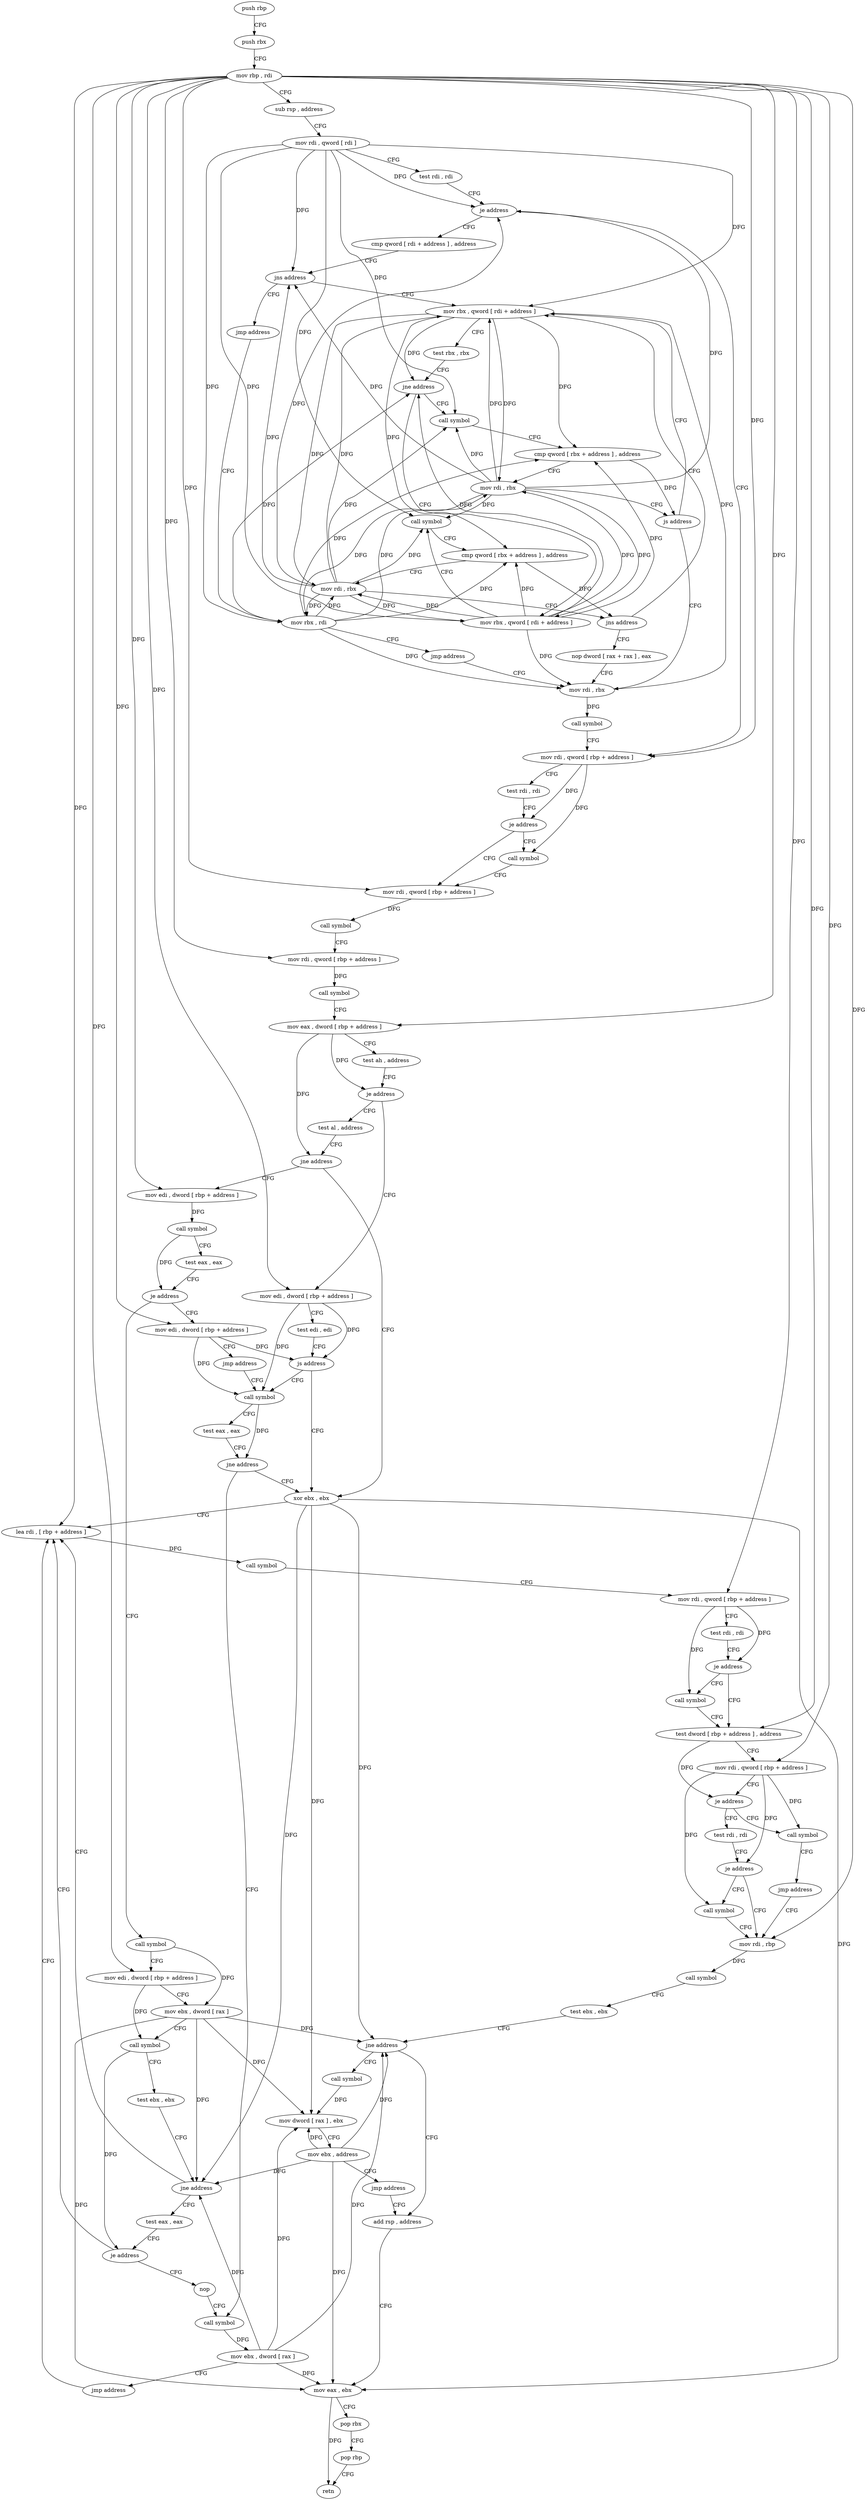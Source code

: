 digraph "func" {
"4276688" [label = "push rbp" ]
"4276689" [label = "push rbx" ]
"4276690" [label = "mov rbp , rdi" ]
"4276693" [label = "sub rsp , address" ]
"4276697" [label = "mov rdi , qword [ rdi ]" ]
"4276700" [label = "test rdi , rdi" ]
"4276703" [label = "je address" ]
"4276776" [label = "mov rdi , qword [ rbp + address ]" ]
"4276705" [label = "cmp qword [ rdi + address ] , address" ]
"4276780" [label = "test rdi , rdi" ]
"4276783" [label = "je address" ]
"4276790" [label = "mov rdi , qword [ rbp + address ]" ]
"4276785" [label = "call symbol" ]
"4276710" [label = "jns address" ]
"4276735" [label = "mov rbx , qword [ rdi + address ]" ]
"4276712" [label = "jmp address" ]
"4276794" [label = "call symbol" ]
"4276799" [label = "mov rdi , qword [ rbp + address ]" ]
"4276803" [label = "call symbol" ]
"4276808" [label = "mov eax , dword [ rbp + address ]" ]
"4276811" [label = "test ah , address" ]
"4276814" [label = "je address" ]
"4276904" [label = "test al , address" ]
"4276816" [label = "mov edi , dword [ rbp + address ]" ]
"4276739" [label = "test rbx , rbx" ]
"4276742" [label = "jne address" ]
"4276720" [label = "call symbol" ]
"4276744" [label = "mov rbx , qword [ rdi + address ]" ]
"4276967" [label = "mov rbx , rdi" ]
"4276906" [label = "jne address" ]
"4276832" [label = "xor ebx , ebx" ]
"4276908" [label = "mov edi , dword [ rbp + address ]" ]
"4276819" [label = "test edi , edi" ]
"4276821" [label = "js address" ]
"4276823" [label = "call symbol" ]
"4276725" [label = "cmp qword [ rbx + address ] , address" ]
"4276730" [label = "mov rdi , rbx" ]
"4276733" [label = "js address" ]
"4276768" [label = "mov rdi , rbx" ]
"4276748" [label = "call symbol" ]
"4276753" [label = "cmp qword [ rbx + address ] , address" ]
"4276758" [label = "mov rdi , rbx" ]
"4276761" [label = "jns address" ]
"4276763" [label = "nop dword [ rax + rax ] , eax" ]
"4276970" [label = "jmp address" ]
"4276834" [label = "lea rdi , [ rbp + address ]" ]
"4276911" [label = "call symbol" ]
"4276916" [label = "test eax , eax" ]
"4276918" [label = "je address" ]
"4276975" [label = "mov edi , dword [ rbp + address ]" ]
"4276920" [label = "call symbol" ]
"4276828" [label = "test eax , eax" ]
"4276830" [label = "jne address" ]
"4276944" [label = "call symbol" ]
"4276771" [label = "call symbol" ]
"4276857" [label = "test dword [ rbp + address ] , address" ]
"4276864" [label = "mov rdi , qword [ rbp + address ]" ]
"4276868" [label = "je address" ]
"4276960" [label = "call symbol" ]
"4276870" [label = "test rdi , rdi" ]
"4276852" [label = "call symbol" ]
"4276978" [label = "jmp address" ]
"4276925" [label = "mov edi , dword [ rbp + address ]" ]
"4276928" [label = "mov ebx , dword [ rax ]" ]
"4276930" [label = "call symbol" ]
"4276935" [label = "test ebx , ebx" ]
"4276937" [label = "jne address" ]
"4276939" [label = "test eax , eax" ]
"4276949" [label = "mov ebx , dword [ rax ]" ]
"4276951" [label = "jmp address" ]
"4276965" [label = "jmp address" ]
"4276880" [label = "mov rdi , rbp" ]
"4276873" [label = "je address" ]
"4276875" [label = "call symbol" ]
"4276838" [label = "call symbol" ]
"4276843" [label = "mov rdi , qword [ rbp + address ]" ]
"4276847" [label = "test rdi , rdi" ]
"4276850" [label = "je address" ]
"4276941" [label = "je address" ]
"4276943" [label = "nop" ]
"4276883" [label = "call symbol" ]
"4276888" [label = "test ebx , ebx" ]
"4276890" [label = "jne address" ]
"4276983" [label = "call symbol" ]
"4276892" [label = "add rsp , address" ]
"4276988" [label = "mov dword [ rax ] , ebx" ]
"4276990" [label = "mov ebx , address" ]
"4276995" [label = "jmp address" ]
"4276896" [label = "mov eax , ebx" ]
"4276898" [label = "pop rbx" ]
"4276899" [label = "pop rbp" ]
"4276900" [label = "retn" ]
"4276688" -> "4276689" [ label = "CFG" ]
"4276689" -> "4276690" [ label = "CFG" ]
"4276690" -> "4276693" [ label = "CFG" ]
"4276690" -> "4276776" [ label = "DFG" ]
"4276690" -> "4276790" [ label = "DFG" ]
"4276690" -> "4276799" [ label = "DFG" ]
"4276690" -> "4276808" [ label = "DFG" ]
"4276690" -> "4276816" [ label = "DFG" ]
"4276690" -> "4276908" [ label = "DFG" ]
"4276690" -> "4276834" [ label = "DFG" ]
"4276690" -> "4276843" [ label = "DFG" ]
"4276690" -> "4276975" [ label = "DFG" ]
"4276690" -> "4276925" [ label = "DFG" ]
"4276690" -> "4276857" [ label = "DFG" ]
"4276690" -> "4276864" [ label = "DFG" ]
"4276690" -> "4276880" [ label = "DFG" ]
"4276693" -> "4276697" [ label = "CFG" ]
"4276697" -> "4276700" [ label = "CFG" ]
"4276697" -> "4276703" [ label = "DFG" ]
"4276697" -> "4276710" [ label = "DFG" ]
"4276697" -> "4276735" [ label = "DFG" ]
"4276697" -> "4276720" [ label = "DFG" ]
"4276697" -> "4276744" [ label = "DFG" ]
"4276697" -> "4276748" [ label = "DFG" ]
"4276697" -> "4276967" [ label = "DFG" ]
"4276700" -> "4276703" [ label = "CFG" ]
"4276703" -> "4276776" [ label = "CFG" ]
"4276703" -> "4276705" [ label = "CFG" ]
"4276776" -> "4276780" [ label = "CFG" ]
"4276776" -> "4276783" [ label = "DFG" ]
"4276776" -> "4276785" [ label = "DFG" ]
"4276705" -> "4276710" [ label = "CFG" ]
"4276780" -> "4276783" [ label = "CFG" ]
"4276783" -> "4276790" [ label = "CFG" ]
"4276783" -> "4276785" [ label = "CFG" ]
"4276790" -> "4276794" [ label = "DFG" ]
"4276785" -> "4276790" [ label = "CFG" ]
"4276710" -> "4276735" [ label = "CFG" ]
"4276710" -> "4276712" [ label = "CFG" ]
"4276735" -> "4276739" [ label = "CFG" ]
"4276735" -> "4276742" [ label = "DFG" ]
"4276735" -> "4276725" [ label = "DFG" ]
"4276735" -> "4276730" [ label = "DFG" ]
"4276735" -> "4276753" [ label = "DFG" ]
"4276735" -> "4276758" [ label = "DFG" ]
"4276735" -> "4276768" [ label = "DFG" ]
"4276712" -> "4276967" [ label = "CFG" ]
"4276794" -> "4276799" [ label = "CFG" ]
"4276799" -> "4276803" [ label = "DFG" ]
"4276803" -> "4276808" [ label = "CFG" ]
"4276808" -> "4276811" [ label = "CFG" ]
"4276808" -> "4276814" [ label = "DFG" ]
"4276808" -> "4276906" [ label = "DFG" ]
"4276811" -> "4276814" [ label = "CFG" ]
"4276814" -> "4276904" [ label = "CFG" ]
"4276814" -> "4276816" [ label = "CFG" ]
"4276904" -> "4276906" [ label = "CFG" ]
"4276816" -> "4276819" [ label = "CFG" ]
"4276816" -> "4276821" [ label = "DFG" ]
"4276816" -> "4276823" [ label = "DFG" ]
"4276739" -> "4276742" [ label = "CFG" ]
"4276742" -> "4276720" [ label = "CFG" ]
"4276742" -> "4276744" [ label = "CFG" ]
"4276720" -> "4276725" [ label = "CFG" ]
"4276744" -> "4276748" [ label = "CFG" ]
"4276744" -> "4276742" [ label = "DFG" ]
"4276744" -> "4276725" [ label = "DFG" ]
"4276744" -> "4276730" [ label = "DFG" ]
"4276744" -> "4276753" [ label = "DFG" ]
"4276744" -> "4276758" [ label = "DFG" ]
"4276744" -> "4276768" [ label = "DFG" ]
"4276967" -> "4276970" [ label = "CFG" ]
"4276967" -> "4276742" [ label = "DFG" ]
"4276967" -> "4276725" [ label = "DFG" ]
"4276967" -> "4276730" [ label = "DFG" ]
"4276967" -> "4276753" [ label = "DFG" ]
"4276967" -> "4276758" [ label = "DFG" ]
"4276967" -> "4276768" [ label = "DFG" ]
"4276906" -> "4276832" [ label = "CFG" ]
"4276906" -> "4276908" [ label = "CFG" ]
"4276832" -> "4276834" [ label = "CFG" ]
"4276832" -> "4276937" [ label = "DFG" ]
"4276832" -> "4276890" [ label = "DFG" ]
"4276832" -> "4276988" [ label = "DFG" ]
"4276832" -> "4276896" [ label = "DFG" ]
"4276908" -> "4276911" [ label = "DFG" ]
"4276819" -> "4276821" [ label = "CFG" ]
"4276821" -> "4276832" [ label = "CFG" ]
"4276821" -> "4276823" [ label = "CFG" ]
"4276823" -> "4276828" [ label = "CFG" ]
"4276823" -> "4276830" [ label = "DFG" ]
"4276725" -> "4276730" [ label = "CFG" ]
"4276725" -> "4276733" [ label = "DFG" ]
"4276730" -> "4276733" [ label = "CFG" ]
"4276730" -> "4276703" [ label = "DFG" ]
"4276730" -> "4276710" [ label = "DFG" ]
"4276730" -> "4276735" [ label = "DFG" ]
"4276730" -> "4276720" [ label = "DFG" ]
"4276730" -> "4276744" [ label = "DFG" ]
"4276730" -> "4276748" [ label = "DFG" ]
"4276730" -> "4276967" [ label = "DFG" ]
"4276733" -> "4276768" [ label = "CFG" ]
"4276733" -> "4276735" [ label = "CFG" ]
"4276768" -> "4276771" [ label = "DFG" ]
"4276748" -> "4276753" [ label = "CFG" ]
"4276753" -> "4276758" [ label = "CFG" ]
"4276753" -> "4276761" [ label = "DFG" ]
"4276758" -> "4276761" [ label = "CFG" ]
"4276758" -> "4276703" [ label = "DFG" ]
"4276758" -> "4276710" [ label = "DFG" ]
"4276758" -> "4276735" [ label = "DFG" ]
"4276758" -> "4276720" [ label = "DFG" ]
"4276758" -> "4276744" [ label = "DFG" ]
"4276758" -> "4276748" [ label = "DFG" ]
"4276758" -> "4276967" [ label = "DFG" ]
"4276761" -> "4276735" [ label = "CFG" ]
"4276761" -> "4276763" [ label = "CFG" ]
"4276763" -> "4276768" [ label = "CFG" ]
"4276970" -> "4276768" [ label = "CFG" ]
"4276834" -> "4276838" [ label = "DFG" ]
"4276911" -> "4276916" [ label = "CFG" ]
"4276911" -> "4276918" [ label = "DFG" ]
"4276916" -> "4276918" [ label = "CFG" ]
"4276918" -> "4276975" [ label = "CFG" ]
"4276918" -> "4276920" [ label = "CFG" ]
"4276975" -> "4276978" [ label = "CFG" ]
"4276975" -> "4276821" [ label = "DFG" ]
"4276975" -> "4276823" [ label = "DFG" ]
"4276920" -> "4276925" [ label = "CFG" ]
"4276920" -> "4276928" [ label = "DFG" ]
"4276828" -> "4276830" [ label = "CFG" ]
"4276830" -> "4276944" [ label = "CFG" ]
"4276830" -> "4276832" [ label = "CFG" ]
"4276944" -> "4276949" [ label = "DFG" ]
"4276771" -> "4276776" [ label = "CFG" ]
"4276857" -> "4276864" [ label = "CFG" ]
"4276857" -> "4276868" [ label = "DFG" ]
"4276864" -> "4276868" [ label = "CFG" ]
"4276864" -> "4276960" [ label = "DFG" ]
"4276864" -> "4276873" [ label = "DFG" ]
"4276864" -> "4276875" [ label = "DFG" ]
"4276868" -> "4276960" [ label = "CFG" ]
"4276868" -> "4276870" [ label = "CFG" ]
"4276960" -> "4276965" [ label = "CFG" ]
"4276870" -> "4276873" [ label = "CFG" ]
"4276852" -> "4276857" [ label = "CFG" ]
"4276978" -> "4276823" [ label = "CFG" ]
"4276925" -> "4276928" [ label = "CFG" ]
"4276925" -> "4276930" [ label = "DFG" ]
"4276928" -> "4276930" [ label = "CFG" ]
"4276928" -> "4276937" [ label = "DFG" ]
"4276928" -> "4276890" [ label = "DFG" ]
"4276928" -> "4276988" [ label = "DFG" ]
"4276928" -> "4276896" [ label = "DFG" ]
"4276930" -> "4276935" [ label = "CFG" ]
"4276930" -> "4276941" [ label = "DFG" ]
"4276935" -> "4276937" [ label = "CFG" ]
"4276937" -> "4276834" [ label = "CFG" ]
"4276937" -> "4276939" [ label = "CFG" ]
"4276939" -> "4276941" [ label = "CFG" ]
"4276949" -> "4276951" [ label = "CFG" ]
"4276949" -> "4276937" [ label = "DFG" ]
"4276949" -> "4276890" [ label = "DFG" ]
"4276949" -> "4276988" [ label = "DFG" ]
"4276949" -> "4276896" [ label = "DFG" ]
"4276951" -> "4276834" [ label = "CFG" ]
"4276965" -> "4276880" [ label = "CFG" ]
"4276880" -> "4276883" [ label = "DFG" ]
"4276873" -> "4276880" [ label = "CFG" ]
"4276873" -> "4276875" [ label = "CFG" ]
"4276875" -> "4276880" [ label = "CFG" ]
"4276838" -> "4276843" [ label = "CFG" ]
"4276843" -> "4276847" [ label = "CFG" ]
"4276843" -> "4276850" [ label = "DFG" ]
"4276843" -> "4276852" [ label = "DFG" ]
"4276847" -> "4276850" [ label = "CFG" ]
"4276850" -> "4276857" [ label = "CFG" ]
"4276850" -> "4276852" [ label = "CFG" ]
"4276941" -> "4276834" [ label = "CFG" ]
"4276941" -> "4276943" [ label = "CFG" ]
"4276943" -> "4276944" [ label = "CFG" ]
"4276883" -> "4276888" [ label = "CFG" ]
"4276888" -> "4276890" [ label = "CFG" ]
"4276890" -> "4276983" [ label = "CFG" ]
"4276890" -> "4276892" [ label = "CFG" ]
"4276983" -> "4276988" [ label = "DFG" ]
"4276892" -> "4276896" [ label = "CFG" ]
"4276988" -> "4276990" [ label = "CFG" ]
"4276990" -> "4276995" [ label = "CFG" ]
"4276990" -> "4276937" [ label = "DFG" ]
"4276990" -> "4276890" [ label = "DFG" ]
"4276990" -> "4276988" [ label = "DFG" ]
"4276990" -> "4276896" [ label = "DFG" ]
"4276995" -> "4276892" [ label = "CFG" ]
"4276896" -> "4276898" [ label = "CFG" ]
"4276896" -> "4276900" [ label = "DFG" ]
"4276898" -> "4276899" [ label = "CFG" ]
"4276899" -> "4276900" [ label = "CFG" ]
}
